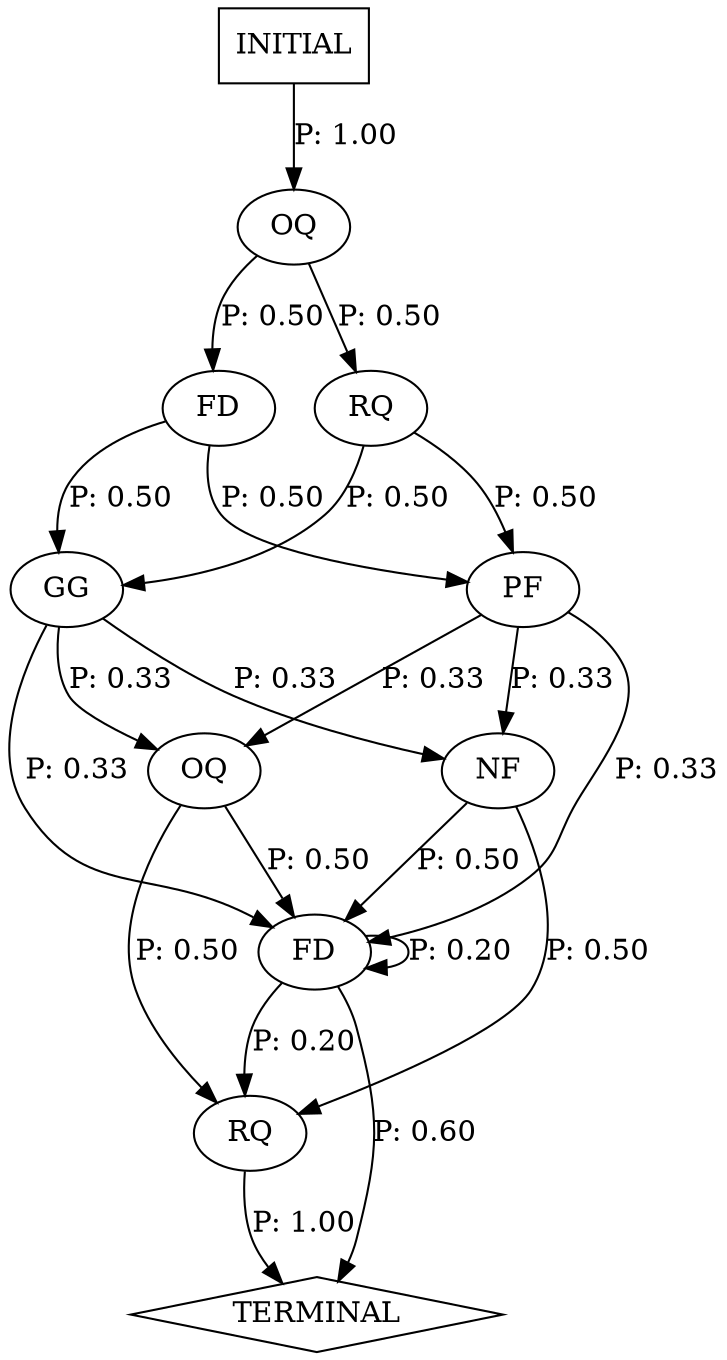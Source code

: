 digraph G {
  0 [label="FD"];
  1 [label="FD"];
  2 [label="GG"];
  3 [label="NF"];
  4 [label="OQ"];
  5 [label="OQ"];
  6 [label="PF"];
  7 [label="RQ"];
  8 [label="RQ"];
  9 [label="TERMINAL",shape=diamond];
  10 [label="INITIAL",shape=box];
0->2 [label="P: 0.50"];
0->6 [label="P: 0.50"];
1->1 [label="P: 0.20"];
1->7 [label="P: 0.20"];
1->9 [label="P: 0.60"];
2->1 [label="P: 0.33"];
2->3 [label="P: 0.33"];
2->4 [label="P: 0.33"];
3->1 [label="P: 0.50"];
3->7 [label="P: 0.50"];
4->1 [label="P: 0.50"];
4->7 [label="P: 0.50"];
5->0 [label="P: 0.50"];
5->8 [label="P: 0.50"];
6->1 [label="P: 0.33"];
6->3 [label="P: 0.33"];
6->4 [label="P: 0.33"];
7->9 [label="P: 1.00"];
8->2 [label="P: 0.50"];
8->6 [label="P: 0.50"];
10->5 [label="P: 1.00"];
}
